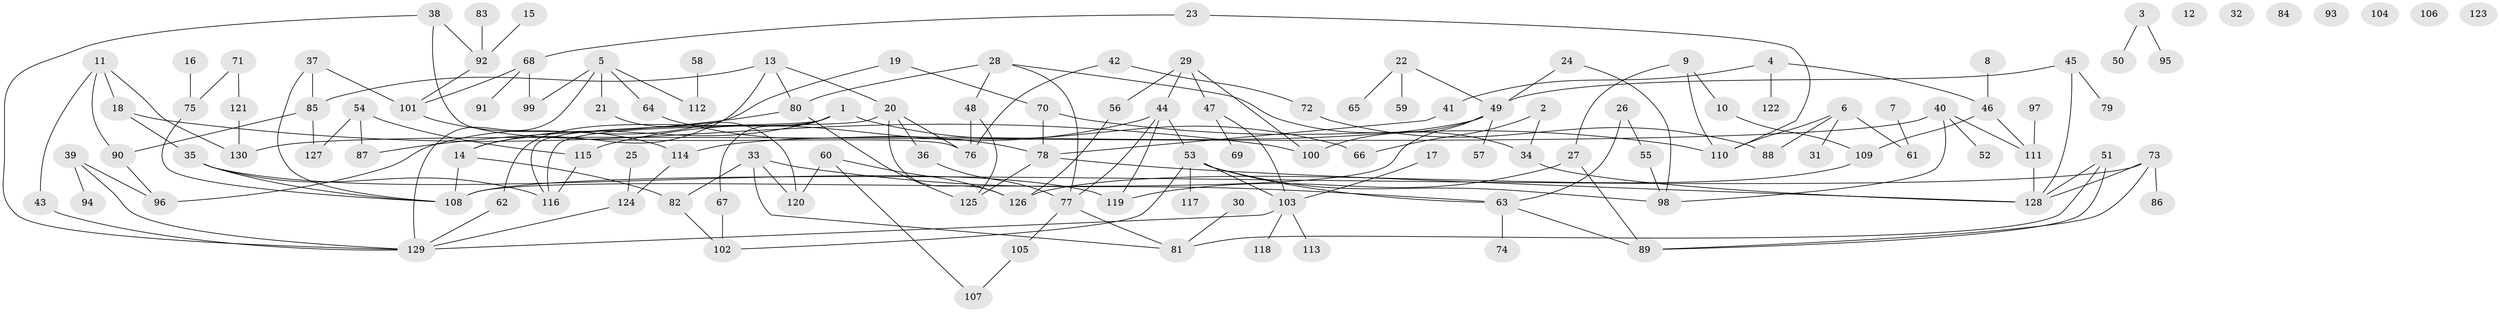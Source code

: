 // coarse degree distribution, {5: 0.11494252873563218, 2: 0.1724137931034483, 1: 0.22988505747126436, 3: 0.16091954022988506, 4: 0.12643678160919541, 0: 0.08045977011494253, 6: 0.04597701149425287, 7: 0.034482758620689655, 8: 0.022988505747126436, 9: 0.011494252873563218}
// Generated by graph-tools (version 1.1) at 2025/41/03/06/25 10:41:23]
// undirected, 130 vertices, 172 edges
graph export_dot {
graph [start="1"]
  node [color=gray90,style=filled];
  1;
  2;
  3;
  4;
  5;
  6;
  7;
  8;
  9;
  10;
  11;
  12;
  13;
  14;
  15;
  16;
  17;
  18;
  19;
  20;
  21;
  22;
  23;
  24;
  25;
  26;
  27;
  28;
  29;
  30;
  31;
  32;
  33;
  34;
  35;
  36;
  37;
  38;
  39;
  40;
  41;
  42;
  43;
  44;
  45;
  46;
  47;
  48;
  49;
  50;
  51;
  52;
  53;
  54;
  55;
  56;
  57;
  58;
  59;
  60;
  61;
  62;
  63;
  64;
  65;
  66;
  67;
  68;
  69;
  70;
  71;
  72;
  73;
  74;
  75;
  76;
  77;
  78;
  79;
  80;
  81;
  82;
  83;
  84;
  85;
  86;
  87;
  88;
  89;
  90;
  91;
  92;
  93;
  94;
  95;
  96;
  97;
  98;
  99;
  100;
  101;
  102;
  103;
  104;
  105;
  106;
  107;
  108;
  109;
  110;
  111;
  112;
  113;
  114;
  115;
  116;
  117;
  118;
  119;
  120;
  121;
  122;
  123;
  124;
  125;
  126;
  127;
  128;
  129;
  130;
  1 -- 14;
  1 -- 62;
  1 -- 66;
  1 -- 67;
  1 -- 116;
  2 -- 34;
  2 -- 66;
  3 -- 50;
  3 -- 95;
  4 -- 41;
  4 -- 46;
  4 -- 122;
  5 -- 21;
  5 -- 64;
  5 -- 99;
  5 -- 112;
  5 -- 129;
  6 -- 31;
  6 -- 61;
  6 -- 88;
  6 -- 110;
  7 -- 61;
  8 -- 46;
  9 -- 10;
  9 -- 27;
  9 -- 110;
  10 -- 109;
  11 -- 18;
  11 -- 43;
  11 -- 90;
  11 -- 130;
  13 -- 14;
  13 -- 20;
  13 -- 80;
  13 -- 85;
  14 -- 82;
  14 -- 108;
  15 -- 92;
  16 -- 75;
  17 -- 103;
  18 -- 35;
  18 -- 100;
  19 -- 70;
  19 -- 96;
  20 -- 36;
  20 -- 76;
  20 -- 116;
  20 -- 126;
  21 -- 120;
  22 -- 49;
  22 -- 59;
  22 -- 65;
  23 -- 68;
  23 -- 110;
  24 -- 49;
  24 -- 98;
  25 -- 124;
  26 -- 55;
  26 -- 63;
  27 -- 89;
  27 -- 119;
  28 -- 34;
  28 -- 48;
  28 -- 77;
  28 -- 80;
  29 -- 44;
  29 -- 47;
  29 -- 56;
  29 -- 100;
  30 -- 81;
  33 -- 63;
  33 -- 81;
  33 -- 82;
  33 -- 120;
  34 -- 128;
  35 -- 108;
  35 -- 116;
  35 -- 119;
  36 -- 77;
  37 -- 85;
  37 -- 101;
  37 -- 108;
  38 -- 76;
  38 -- 92;
  38 -- 129;
  39 -- 94;
  39 -- 96;
  39 -- 129;
  40 -- 52;
  40 -- 98;
  40 -- 111;
  40 -- 130;
  41 -- 78;
  42 -- 72;
  42 -- 76;
  43 -- 129;
  44 -- 53;
  44 -- 77;
  44 -- 115;
  44 -- 119;
  45 -- 49;
  45 -- 79;
  45 -- 128;
  46 -- 109;
  46 -- 111;
  47 -- 69;
  47 -- 103;
  48 -- 76;
  48 -- 125;
  49 -- 57;
  49 -- 100;
  49 -- 108;
  49 -- 114;
  51 -- 81;
  51 -- 89;
  51 -- 128;
  53 -- 63;
  53 -- 98;
  53 -- 102;
  53 -- 103;
  53 -- 117;
  54 -- 87;
  54 -- 115;
  54 -- 127;
  55 -- 98;
  56 -- 126;
  58 -- 112;
  60 -- 107;
  60 -- 120;
  60 -- 126;
  62 -- 129;
  63 -- 74;
  63 -- 89;
  64 -- 78;
  67 -- 102;
  68 -- 91;
  68 -- 99;
  68 -- 101;
  70 -- 78;
  70 -- 110;
  71 -- 75;
  71 -- 121;
  72 -- 88;
  73 -- 86;
  73 -- 89;
  73 -- 108;
  73 -- 128;
  75 -- 108;
  77 -- 81;
  77 -- 105;
  78 -- 125;
  78 -- 128;
  80 -- 87;
  80 -- 125;
  82 -- 102;
  83 -- 92;
  85 -- 90;
  85 -- 127;
  90 -- 96;
  92 -- 101;
  97 -- 111;
  101 -- 114;
  103 -- 113;
  103 -- 118;
  103 -- 129;
  105 -- 107;
  109 -- 126;
  111 -- 128;
  114 -- 124;
  115 -- 116;
  121 -- 130;
  124 -- 129;
}
